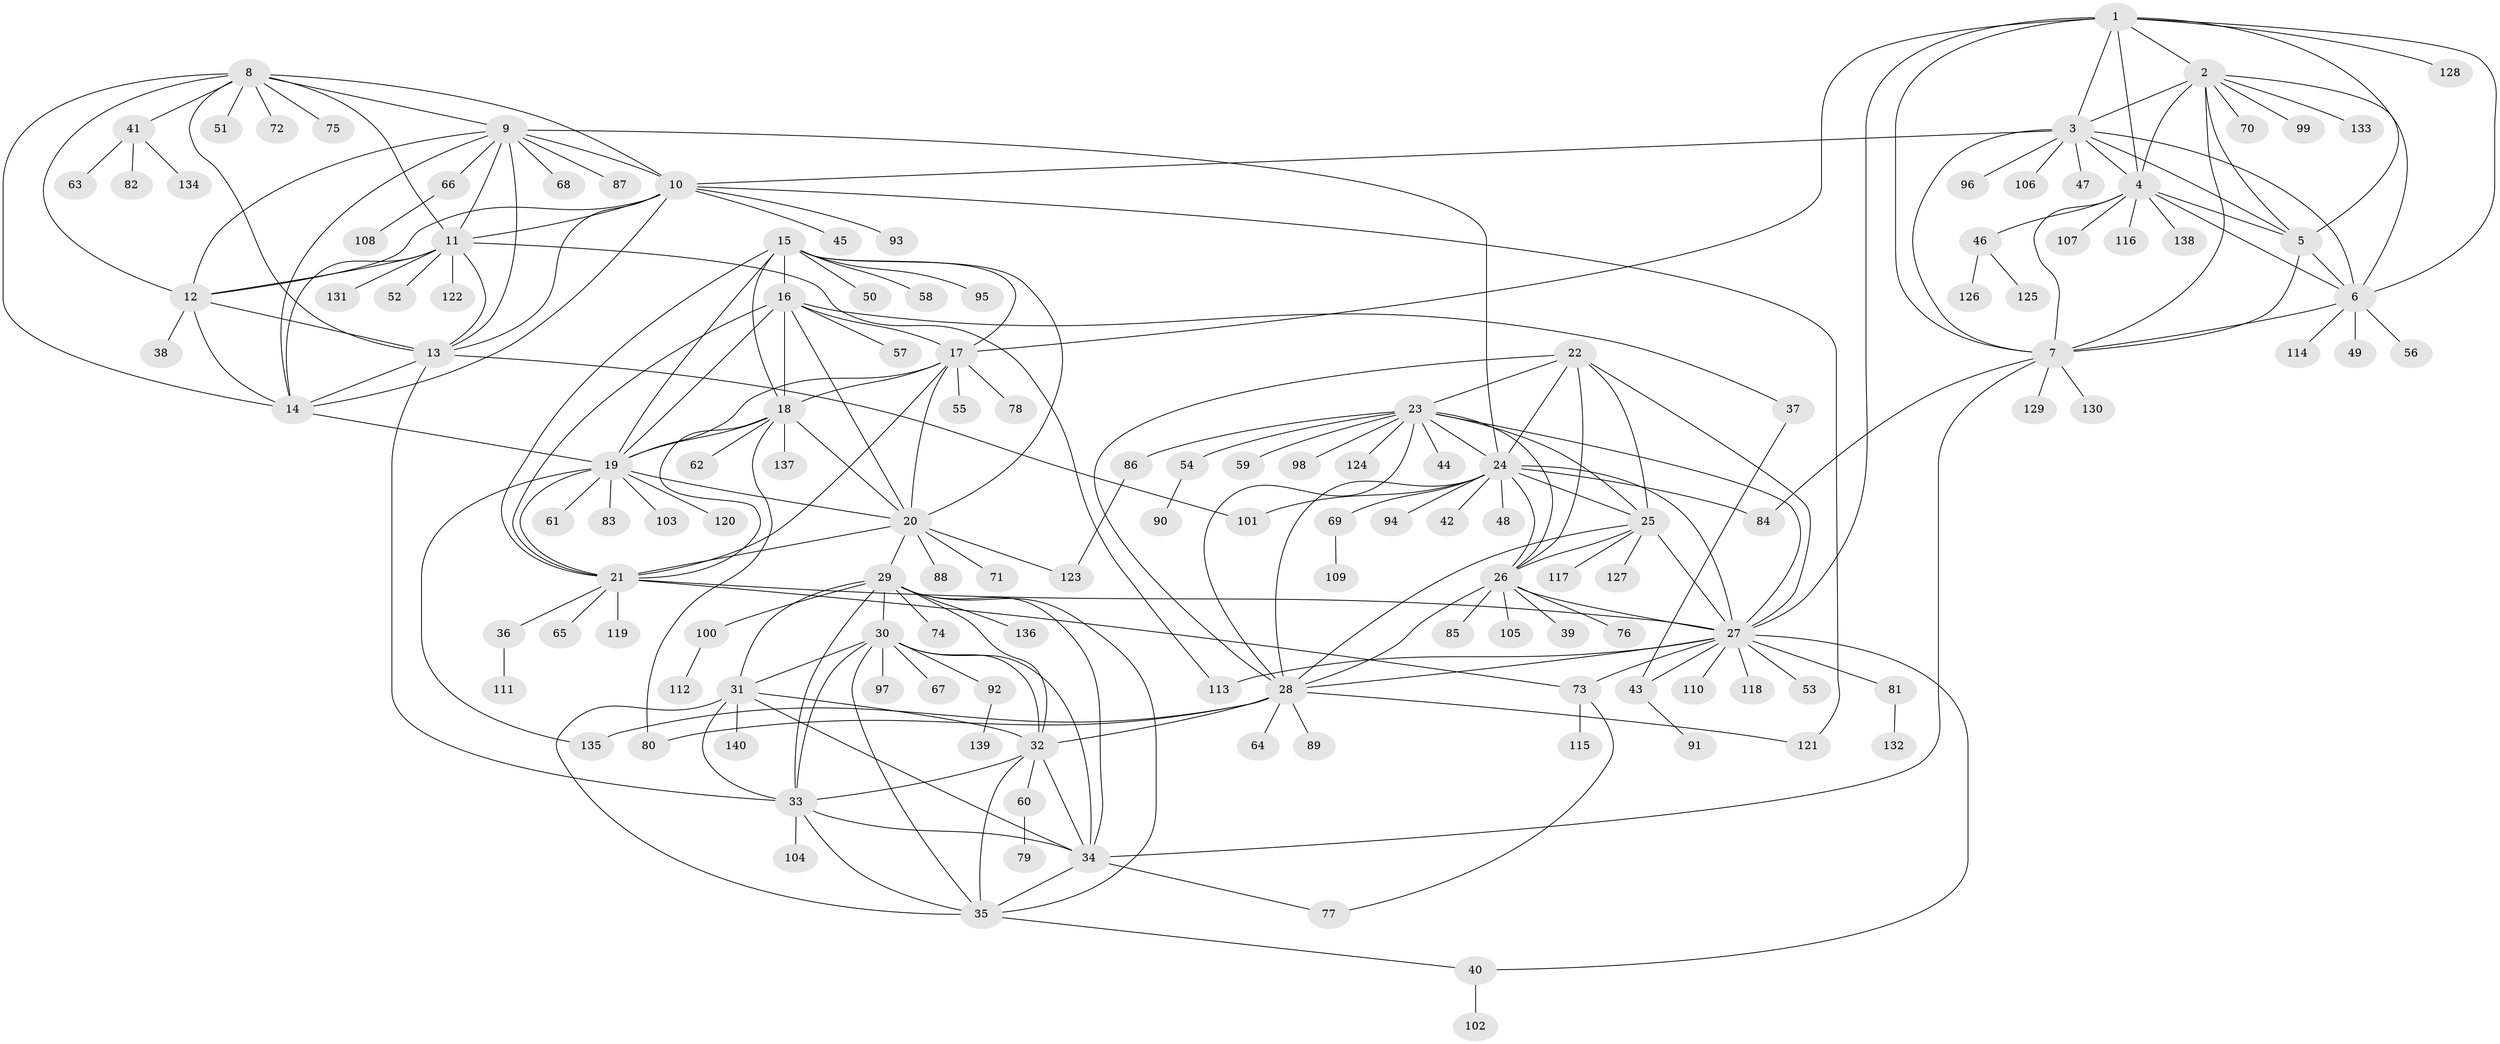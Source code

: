 // Generated by graph-tools (version 1.1) at 2025/54/03/09/25 04:54:52]
// undirected, 140 vertices, 231 edges
graph export_dot {
graph [start="1"]
  node [color=gray90,style=filled];
  1;
  2;
  3;
  4;
  5;
  6;
  7;
  8;
  9;
  10;
  11;
  12;
  13;
  14;
  15;
  16;
  17;
  18;
  19;
  20;
  21;
  22;
  23;
  24;
  25;
  26;
  27;
  28;
  29;
  30;
  31;
  32;
  33;
  34;
  35;
  36;
  37;
  38;
  39;
  40;
  41;
  42;
  43;
  44;
  45;
  46;
  47;
  48;
  49;
  50;
  51;
  52;
  53;
  54;
  55;
  56;
  57;
  58;
  59;
  60;
  61;
  62;
  63;
  64;
  65;
  66;
  67;
  68;
  69;
  70;
  71;
  72;
  73;
  74;
  75;
  76;
  77;
  78;
  79;
  80;
  81;
  82;
  83;
  84;
  85;
  86;
  87;
  88;
  89;
  90;
  91;
  92;
  93;
  94;
  95;
  96;
  97;
  98;
  99;
  100;
  101;
  102;
  103;
  104;
  105;
  106;
  107;
  108;
  109;
  110;
  111;
  112;
  113;
  114;
  115;
  116;
  117;
  118;
  119;
  120;
  121;
  122;
  123;
  124;
  125;
  126;
  127;
  128;
  129;
  130;
  131;
  132;
  133;
  134;
  135;
  136;
  137;
  138;
  139;
  140;
  1 -- 2;
  1 -- 3;
  1 -- 4;
  1 -- 5;
  1 -- 6;
  1 -- 7;
  1 -- 17;
  1 -- 27;
  1 -- 128;
  2 -- 3;
  2 -- 4;
  2 -- 5;
  2 -- 6;
  2 -- 7;
  2 -- 70;
  2 -- 99;
  2 -- 133;
  3 -- 4;
  3 -- 5;
  3 -- 6;
  3 -- 7;
  3 -- 10;
  3 -- 47;
  3 -- 96;
  3 -- 106;
  4 -- 5;
  4 -- 6;
  4 -- 7;
  4 -- 46;
  4 -- 107;
  4 -- 116;
  4 -- 138;
  5 -- 6;
  5 -- 7;
  6 -- 7;
  6 -- 49;
  6 -- 56;
  6 -- 114;
  7 -- 34;
  7 -- 84;
  7 -- 129;
  7 -- 130;
  8 -- 9;
  8 -- 10;
  8 -- 11;
  8 -- 12;
  8 -- 13;
  8 -- 14;
  8 -- 41;
  8 -- 51;
  8 -- 72;
  8 -- 75;
  9 -- 10;
  9 -- 11;
  9 -- 12;
  9 -- 13;
  9 -- 14;
  9 -- 24;
  9 -- 66;
  9 -- 68;
  9 -- 87;
  10 -- 11;
  10 -- 12;
  10 -- 13;
  10 -- 14;
  10 -- 45;
  10 -- 93;
  10 -- 121;
  11 -- 12;
  11 -- 13;
  11 -- 14;
  11 -- 52;
  11 -- 113;
  11 -- 122;
  11 -- 131;
  12 -- 13;
  12 -- 14;
  12 -- 38;
  13 -- 14;
  13 -- 33;
  13 -- 101;
  14 -- 19;
  15 -- 16;
  15 -- 17;
  15 -- 18;
  15 -- 19;
  15 -- 20;
  15 -- 21;
  15 -- 50;
  15 -- 58;
  15 -- 95;
  16 -- 17;
  16 -- 18;
  16 -- 19;
  16 -- 20;
  16 -- 21;
  16 -- 37;
  16 -- 57;
  17 -- 18;
  17 -- 19;
  17 -- 20;
  17 -- 21;
  17 -- 55;
  17 -- 78;
  18 -- 19;
  18 -- 20;
  18 -- 21;
  18 -- 62;
  18 -- 80;
  18 -- 137;
  19 -- 20;
  19 -- 21;
  19 -- 61;
  19 -- 83;
  19 -- 103;
  19 -- 120;
  19 -- 135;
  20 -- 21;
  20 -- 29;
  20 -- 71;
  20 -- 88;
  20 -- 123;
  21 -- 27;
  21 -- 36;
  21 -- 65;
  21 -- 73;
  21 -- 119;
  22 -- 23;
  22 -- 24;
  22 -- 25;
  22 -- 26;
  22 -- 27;
  22 -- 28;
  23 -- 24;
  23 -- 25;
  23 -- 26;
  23 -- 27;
  23 -- 28;
  23 -- 44;
  23 -- 54;
  23 -- 59;
  23 -- 86;
  23 -- 98;
  23 -- 124;
  24 -- 25;
  24 -- 26;
  24 -- 27;
  24 -- 28;
  24 -- 42;
  24 -- 48;
  24 -- 69;
  24 -- 84;
  24 -- 94;
  24 -- 101;
  25 -- 26;
  25 -- 27;
  25 -- 28;
  25 -- 117;
  25 -- 127;
  26 -- 27;
  26 -- 28;
  26 -- 39;
  26 -- 76;
  26 -- 85;
  26 -- 105;
  27 -- 28;
  27 -- 40;
  27 -- 43;
  27 -- 53;
  27 -- 73;
  27 -- 81;
  27 -- 110;
  27 -- 113;
  27 -- 118;
  28 -- 32;
  28 -- 64;
  28 -- 80;
  28 -- 89;
  28 -- 121;
  28 -- 135;
  29 -- 30;
  29 -- 31;
  29 -- 32;
  29 -- 33;
  29 -- 34;
  29 -- 35;
  29 -- 74;
  29 -- 100;
  29 -- 136;
  30 -- 31;
  30 -- 32;
  30 -- 33;
  30 -- 34;
  30 -- 35;
  30 -- 67;
  30 -- 92;
  30 -- 97;
  31 -- 32;
  31 -- 33;
  31 -- 34;
  31 -- 35;
  31 -- 140;
  32 -- 33;
  32 -- 34;
  32 -- 35;
  32 -- 60;
  33 -- 34;
  33 -- 35;
  33 -- 104;
  34 -- 35;
  34 -- 77;
  35 -- 40;
  36 -- 111;
  37 -- 43;
  40 -- 102;
  41 -- 63;
  41 -- 82;
  41 -- 134;
  43 -- 91;
  46 -- 125;
  46 -- 126;
  54 -- 90;
  60 -- 79;
  66 -- 108;
  69 -- 109;
  73 -- 77;
  73 -- 115;
  81 -- 132;
  86 -- 123;
  92 -- 139;
  100 -- 112;
}
